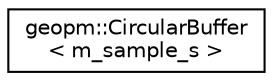 digraph "Graphical Class Hierarchy"
{
  edge [fontname="Helvetica",fontsize="10",labelfontname="Helvetica",labelfontsize="10"];
  node [fontname="Helvetica",fontsize="10",shape=record];
  rankdir="LR";
  Node0 [label="geopm::CircularBuffer\l\< m_sample_s \>",height=0.2,width=0.4,color="black", fillcolor="white", style="filled",URL="$classgeopm_1_1_circular_buffer.html"];
}

